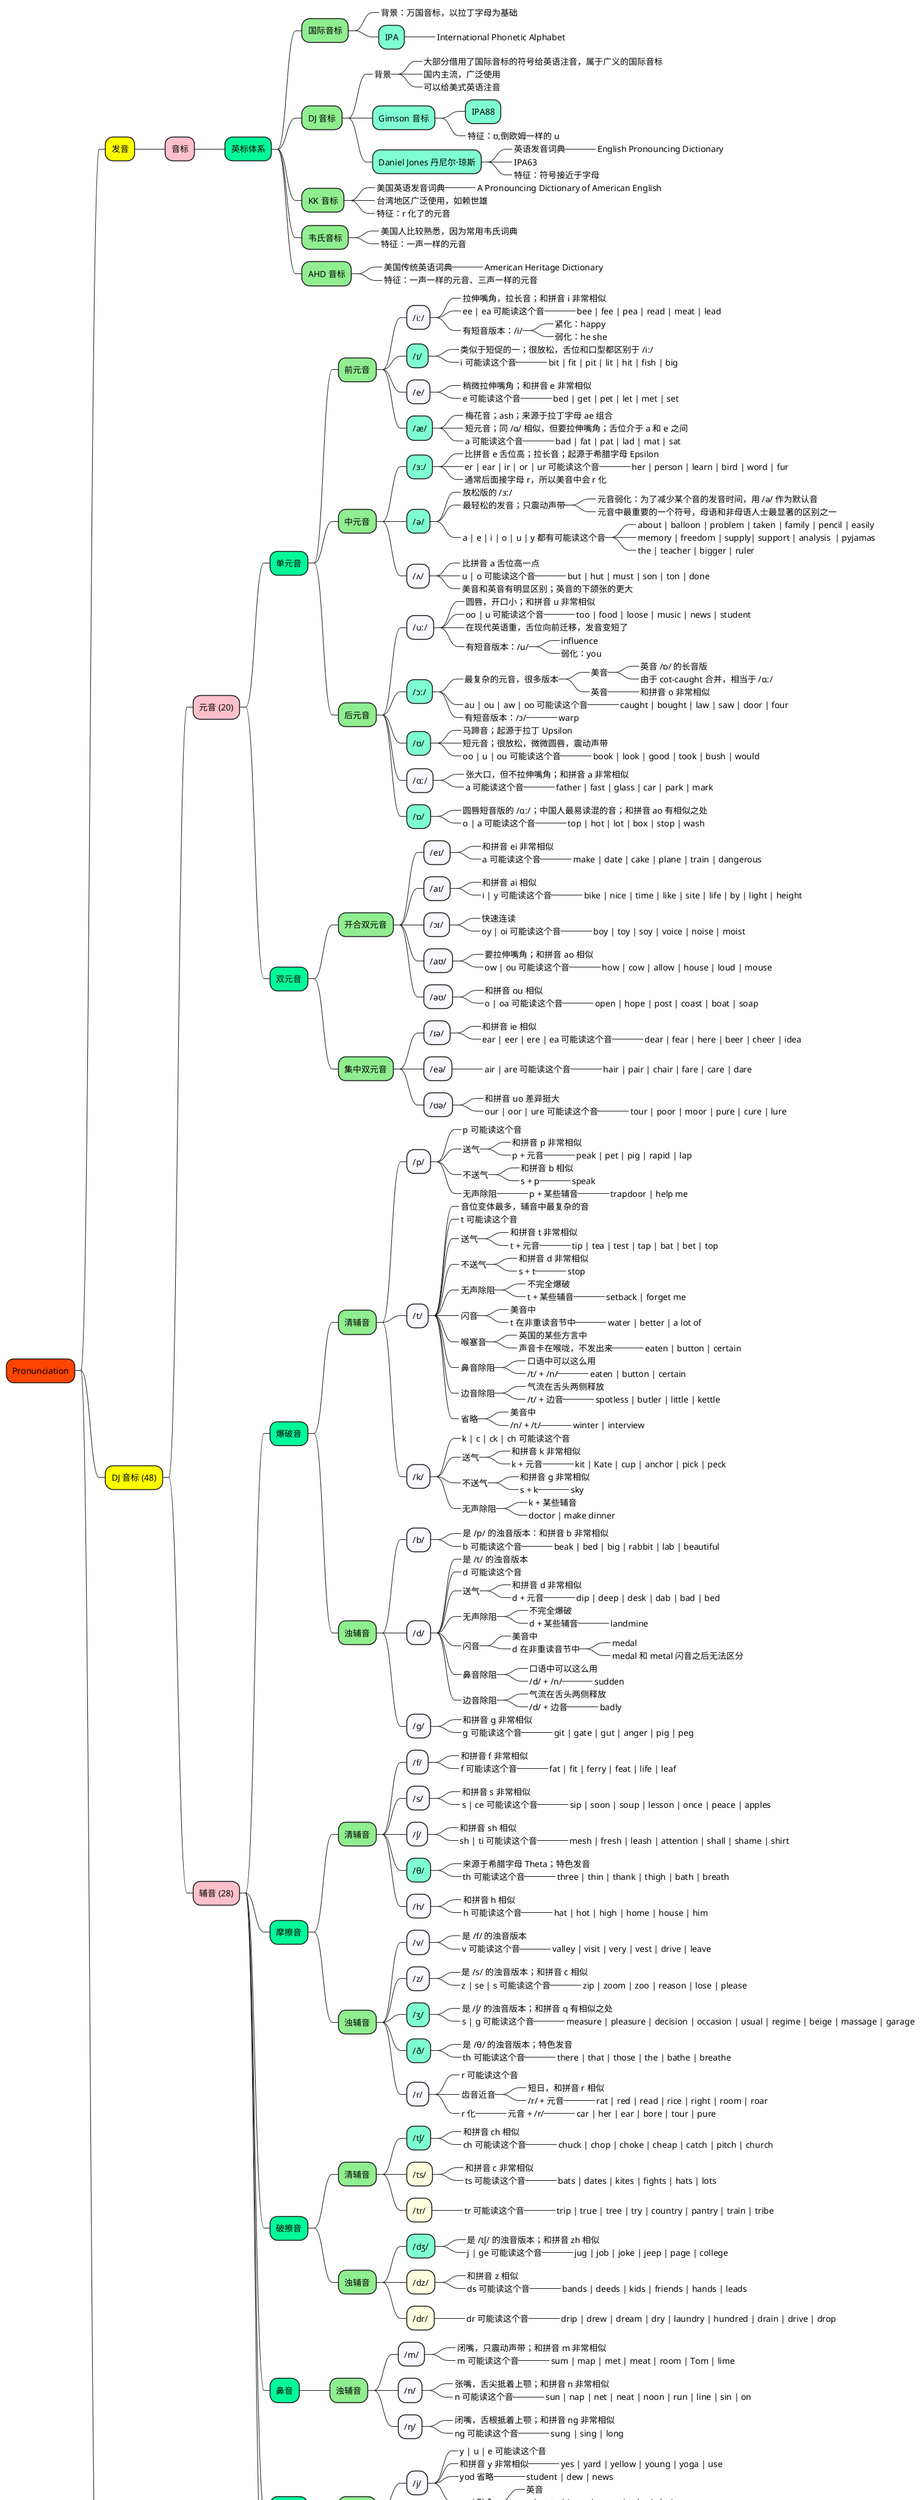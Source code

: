 @startmindmap

+[#OrangeRed] Pronunciation

++[#yellow] 发音

+++[#Pink] 音标

++++[#MediumSpringGreen] 英标体系

+++++[#LightGreen] 国际音标
++++++[#Aquamarine]_ 背景：万国音标，以拉丁字母为基础
++++++[#Aquamarine] IPA
+++++++[#Aquamarine]_ International Phonetic Alphabet

+++++[#LightGreen] DJ 音标
++++++[#Aquamarine]_ 背景
+++++++[#Aquamarine]_ 大部分借用了国际音标的符号给英语注音，属于广义的国际音标
+++++++[#Aquamarine]_ 国内主流，广泛使用
+++++++[#Aquamarine]_ 可以给美式英语注音

++++++[#Aquamarine] Gimson 音标
+++++++[#Aquamarine] IPA88
+++++++[#Aquamarine]_ 特征：ʊ,倒欧姆一样的 u

++++++[#Aquamarine] Daniel Jones 丹尼尔·琼斯
+++++++[#Aquamarine]_ 英语发音词典
++++++++[#Aquamarine]_ English Pronouncing Dictionary
+++++++[#Aquamarine]_ IPA63
+++++++[#Aquamarine]_ 特征：符号接近于字母

+++++[#LightGreen] KK 音标
++++++[#Aquamarine]_ 美国英语发音词典
+++++++[#Aquamarine]_ A Pronouncing Dictionary of American English
++++++[#Aquamarine]_ 台湾地区广泛使用，如赖世雄
++++++[#Aquamarine]_ 特征：r 化了的元音

+++++[#LightGreen] 韦氏音标
++++++[#Aquamarine]_ 美国人比较熟悉，因为常用韦氏词典
++++++[#Aquamarine]_ 特征：一声一样的元音

+++++[#LightGreen] AHD 音标
++++++[#Aquamarine]_ 美国传统英语词典
+++++++[#Aquamarine]_ American Heritage Dictionary
++++++[#Aquamarine]_ 特征：一声一样的元音、三声一样的元音


++[#yellow] DJ 音标 (48)

+++[#Pink] 元音 (20)

++++[#MediumSpringGreen] 单元音

+++++[#LightGreen] 前元音

++++++[#GhostWhite] /iː/
+++++++[#LightYellow]_ 拉伸嘴角，拉长音；和拼音 i 非常相似
+++++++[#LightYellow]_ ee | ea 可能读这个音
++++++++[#LightYellow]_ bee | fee | pea | read | meat | lead
+++++++[#LightYellow]_ 有短音版本：/i/
++++++++[#LightYellow]_ 紧化：happy
++++++++[#LightYellow]_ 弱化：he she

++++++[#Aquamarine] /ɪ/
+++++++[#LightYellow]_ 类似于短促的一；很放松，舌位和口型都区别于 /iː/
+++++++[#LightYellow]_ i 可能读这个音
++++++++[#LightYellow]_ bit | fit | pit | lit | hit | fish | big

++++++[#GhostWhite] /e/
+++++++[#LightYellow]_ 稍微拉伸嘴角；和拼音 e 非常相似
+++++++[#LightYellow]_ e 可能读这个音
++++++++[#LightYellow]_ bed | get | pet | let | met | set

++++++[#Aquamarine] /æ/
+++++++[#LightYellow]_ 梅花音；ash；来源于拉丁字母 ae 组合
+++++++[#LightYellow]_ 短元音；同 /ɑ/ 相似，但要拉伸嘴角；舌位介于 a 和 e 之间
+++++++[#LightYellow]_ a 可能读这个音
++++++++[#LightYellow]_ bad | fat | pat | lad | mat | sat


+++++[#LightGreen] 中元音

++++++[#Aquamarine] /ɜː/
+++++++[#LightYellow]_ 比拼音 e 舌位高；拉长音；起源于希腊字母 Epsilon
+++++++[#LightYellow]_ er | ear | ir | or | ur 可能读这个音
++++++++[#LightYellow]_ her | person | learn | bird | word | fur
+++++++[#LightYellow]_ 通常后面接字母 r，所以美音中会 r 化

++++++[#Aquamarine] /ə/
+++++++[#LightYellow]_ 放松版的 /ɜː/
+++++++[#LightYellow]_ 最轻松的发音；只震动声带
++++++++[#LightYellow]_ 元音弱化：为了减少某个音的发音时间，用 /ə/ 作为默认音
++++++++[#LightYellow]_ 元音中最重要的一个符号，母语和非母语人士最显著的区别之一
+++++++[#LightYellow]_ a | e | i | o | u | y 都有可能读这个音
++++++++[#LightYellow]_ about | balloon | problem | taken | family | pencil | easily
++++++++[#LightYellow]_ memory | freedom | supply| support | analysis  | pyjamas
++++++++[#LightYellow]_ the | teacher | bigger | ruler

++++++[#GhostWhite] /ʌ/
+++++++[#LightYellow]_ 比拼音 a 舌位高一点
+++++++[#LightYellow]_ u | o 可能读这个音
++++++++[#LightYellow]_ but | hut | must | son | ton | done
+++++++[#LightYellow]_ 美音和英音有明显区别；英音的下颌张的更大


+++++[#LightGreen] 后元音

++++++[#GhostWhite] /uː/
+++++++[#LightYellow]_ 圆唇，开口小；和拼音 u 非常相似
+++++++[#LightYellow]_ oo | u 可能读这个音
++++++++[#LightYellow]_ too | food | loose | music | news | student
+++++++[#LightYellow]_ 在现代英语重，舌位向前迁移，发音变短了
+++++++[#LightYellow]_ 有短音版本：/u/
++++++++[#LightYellow]_ influence
++++++++[#LightYellow]_ 弱化：you

++++++[#Aquamarine] /ɔː/
+++++++[#LightYellow]_ 最复杂的元音，很多版本
++++++++[#LightYellow]_ 美音
+++++++++[#LightYellow]_ 英音 /ɒ/ 的长音版
+++++++++[#LightYellow]_ 由于 cot-caught 合并，相当于 /ɑː/
++++++++[#LightYellow]_ 英音
+++++++++[#LightYellow]_ 和拼音 o 非常相似
+++++++[#LightYellow]_ au | ou | aw | oo 可能读这个音
++++++++[#LightYellow]_ caught | bought | law | saw | door | four
+++++++[#LightYellow]_ 有短音版本：/ɔ/
++++++++[#LightYellow]_ warp

++++++[#Aquamarine] /ʊ/
+++++++[#LightYellow]_ 马蹄音；起源于拉丁 Upsilon
+++++++[#LightYellow]_ 短元音；很放松，微微圆唇，震动声带
+++++++[#LightYellow]_ oo | u | ou 可能读这个音
++++++++[#LightYellow]_ book | look | good | took | bush | would

++++++[#GhostWhite] /ɑː/
+++++++[#LightYellow]_ 张大口，但不拉伸嘴角；和拼音 a 非常相似
+++++++[#LightYellow]_ a 可能读这个音
++++++++[#LightYellow]_ father | fast | glass | car | park | mark

++++++[#Aquamarine] /ɒ/
+++++++[#LightYellow]_ 圆唇短音版的 /ɑː/；中国人最易读混的音；和拼音 ao 有相似之处
+++++++[#LightYellow]_ o | a 可能读这个音
++++++++[#LightYellow]_ top | hot | lot | box | stop | wash


++++[#MediumSpringGreen] 双元音

+++++[#LightGreen] 开合双元音

++++++[#GhostWhite] /eɪ/
+++++++[#LightYellow]_ 和拼音 ei 非常相似
+++++++[#LightYellow]_ a 可能读这个音
++++++++[#LightYellow]_ make | date | cake | plane | train | dangerous

++++++[#GhostWhite] /aɪ/
+++++++[#LightYellow]_ 和拼音 ai 相似
+++++++[#LightYellow]_ i | y 可能读这个音
++++++++[#LightYellow]_ bike | nice | time | like | site | life | by | light | height

++++++[#GhostWhite] /ɔɪ/
+++++++[#LightYellow]_ 快速连读
+++++++[#LightYellow]_ oy | oi 可能读这个音
++++++++[#LightYellow]_ boy | toy | soy | voice | noise | moist

++++++[#GhostWhite] /aʊ/
+++++++[#LightYellow]_ 要拉伸嘴角；和拼音 ao 相似
+++++++[#LightYellow]_ ow | ou 可能读这个音
++++++++[#LightYellow]_ how | cow | allow | house | loud | mouse

++++++[#GhostWhite] /əʊ/
+++++++[#LightYellow]_ 和拼音 ou 相似
+++++++[#LightYellow]_ o | oa 可能读这个音
++++++++[#LightYellow]_ open | hope | post | coast | boat | soap


+++++[#LightGreen] 集中双元音

++++++[#GhostWhite] /ɪə/
+++++++[#LightYellow]_ 和拼音 ie 相似
+++++++[#LightYellow]_ ear | eer | ere | ea 可能读这个音
++++++++[#LightYellow]_ dear | fear | here | beer | cheer | idea

++++++[#GhostWhite] /eə/
+++++++[#LightYellow]_ air | are 可能读这个音
++++++++[#LightYellow]_ hair | pair | chair | fare | care | dare

++++++[#GhostWhite] /ʊə/
+++++++[#LightYellow]_ 和拼音 uo 差异挺大
+++++++[#LightYellow]_ our | oor | ure 可能读这个音
++++++++[#LightYellow]_ tour | poor | moor | pure | cure | lure


+++[#Pink]  辅音 (28)

++++[#MediumSpringGreen] 爆破音

+++++[#LightGreen] 清辅音

++++++[#GhostWhite] /p/
+++++++[#LightYellow]_ p 可能读这个音

+++++++[#LightYellow]_ 送气
++++++++[#LightYellow]_ 和拼音 p 非常相似
++++++++[#LightYellow]_ p + 元音
+++++++++[#LightYellow]_ peak | pet | pig | rapid | lap

+++++++[#LightYellow]_ 不送气
++++++++[#LightYellow]_ 和拼音 b 相似
++++++++[#LightYellow]_ s + p
+++++++++[#LightYellow]_ speak

+++++++[#LightYellow]_ 无声除阻
++++++++[#LightYellow]_ p + 某些辅音
+++++++++[#LightYellow]_ trapdoor | help me

++++++[#GhostWhite] /t/
+++++++[#LightYellow]_ 音位变体最多，辅音中最复杂的音
+++++++[#LightYellow]_ t 可能读这个音

+++++++[#LightYellow]_ 送气
++++++++[#LightYellow]_ 和拼音 t 非常相似
++++++++[#LightYellow]_ t + 元音
+++++++++[#LightYellow]_ tip | tea | test | tap | bat | bet | top

+++++++[#LightYellow]_ 不送气
++++++++[#LightYellow]_ 和拼音 d 非常相似
++++++++[#LightYellow]_ s + t
+++++++++[#LightYellow]_ stop

+++++++[#LightYellow]_ 无声除阻
++++++++[#LightYellow]_ 不完全爆破
++++++++[#LightYellow]_ t + 某些辅音
+++++++++[#LightYellow]_ setback | forget me

+++++++[#LightYellow]_ 闪音
++++++++[#LightYellow]_ 美音中
++++++++[#LightYellow]_ t 在非重读音节中
+++++++++[#LightYellow]_ water | better | a lot of
+++++++[#LightYellow]_ 喉塞音
++++++++[#LightYellow]_ 英国的某些方言中
++++++++[#LightYellow]_ 声音卡在喉咙，不发出来
+++++++++[#LightYellow]_ eaten | button | certain
+++++++[#LightYellow]_ 鼻音除阻
++++++++[#LightYellow]_ 口语中可以这么用
++++++++[#LightYellow]_ /t/ + /n/
+++++++++[#LightYellow]_ eaten | button | certain
+++++++[#LightYellow]_ 边音除阻
++++++++[#LightYellow]_ 气流在舌头两侧释放
++++++++[#LightYellow]_ /t/ + 边音
+++++++++[#LightYellow]_ spotless | butler | little | kettle
+++++++[#LightYellow]_ 省略
++++++++[#LightYellow]_ 美音中
++++++++[#LightYellow]_ /n/ + /t/
+++++++++[#LightYellow]_ winter | interview

++++++[#GhostWhite] /k/
+++++++[#LightYellow]_ k | c | ck | ch 可能读这个音

+++++++[#LightYellow]_ 送气
++++++++[#LightYellow]_ 和拼音 k 非常相似
++++++++[#LightYellow]_ k + 元音
+++++++++[#LightYellow]_ kit | Kate | cup | anchor | pick | peck

+++++++[#LightYellow]_ 不送气
++++++++[#LightYellow]_ 和拼音 g 非常相似
++++++++[#LightYellow]_ s + k
+++++++++[#LightYellow]_ sky

+++++++[#LightYellow]_ 无声除阻
++++++++[#LightYellow]_ k + 某些辅音
++++++++[#LightYellow]_ doctor | make dinner


+++++[#LightGreen] 浊辅音

++++++[#GhostWhite] /b/
+++++++[#LightYellow]_ 是 /p/ 的浊音版本：和拼音 b 非常相似
+++++++[#LightYellow]_ b 可能读这个音
++++++++[#LightYellow]_ beak | bed | big | rabbit | lab | beautiful

++++++[#GhostWhite] /d/
+++++++[#LightYellow]_ 是 /t/ 的浊音版本
+++++++[#LightYellow]_ d 可能读这个音

+++++++[#LightYellow]_ 送气
++++++++[#LightYellow]_ 和拼音 d 非常相似
++++++++[#LightYellow]_ d + 元音
+++++++++[#LightYellow]_ dip | deep | desk | dab | bad | bed

+++++++[#LightYellow]_ 无声除阻
++++++++[#LightYellow]_ 不完全爆破
++++++++[#LightYellow]_ d + 某些辅音
+++++++++[#LightYellow]_ landmine

+++++++[#LightYellow]_ 闪音
++++++++[#LightYellow]_ 美音中
++++++++[#LightYellow]_ d 在非重读音节中
+++++++++[#LightYellow]_ medal
+++++++++[#LightYellow]_ medal 和 metal 闪音之后无法区分
+++++++[#LightYellow]_ 鼻音除阻
++++++++[#LightYellow]_ 口语中可以这么用
++++++++[#LightYellow]_ /d/ + /n/
+++++++++[#LightYellow]_ sudden
+++++++[#LightYellow]_ 边音除阻
++++++++[#LightYellow]_ 气流在舌头两侧释放
++++++++[#LightYellow]_ /d/ + 边音
+++++++++[#LightYellow]_ badly

++++++[#GhostWhite] /g/
+++++++[#LightYellow]_ 和拼音 g 非常相似
+++++++[#LightYellow]_ g 可能读这个音
++++++++[#LightYellow]_ git | gate | gut | anger | pig | peg


++++[#MediumSpringGreen] 摩擦音

+++++[#LightGreen] 清辅音

++++++[#GhostWhite] /f/
+++++++[#LightYellow]_ 和拼音 f 非常相似
+++++++[#LightYellow]_ f 可能读这个音
++++++++[#LightYellow]_ fat | fit | ferry | feat | life | leaf

++++++[#GhostWhite] /s/
+++++++[#LightYellow]_ 和拼音 s 非常相似
+++++++[#LightYellow]_ s | ce 可能读这个音
++++++++[#LightYellow]_ sip | soon | soup | lesson | once | peace | apples

++++++[#GhostWhite] /ʃ/
+++++++[#LightYellow]_ 和拼音 sh 相似
+++++++[#LightYellow]_ sh | ti 可能读这个音
++++++++[#LightYellow]_ mesh | fresh | leash | attention | shall | shame | shirt

++++++[#Aquamarine] /θ/
+++++++[#LightYellow]_ 来源于希腊字母 Theta；特色发音
+++++++[#LightYellow]_ th 可能读这个音
++++++++[#LightYellow]_ three | thin | thank | thigh | bath | breath

++++++[#GhostWhite] /h/
+++++++[#LightYellow]_ 和拼音 h 相似
+++++++[#LightYellow]_ h 可能读这个音
++++++++[#LightYellow]_ hat | hot | high | home | house | him

+++++[#LightGreen] 浊辅音

++++++[#GhostWhite] /v/
+++++++[#LightYellow]_ 是 /f/ 的浊音版本
+++++++[#LightYellow]_ v 可能读这个音
++++++++[#LightYellow]_ valley | visit | very | vest | drive | leave

++++++[#GhostWhite] /z/
+++++++[#LightYellow]_ 是 /s/ 的浊音版本；和拼音 c 相似
+++++++[#LightYellow]_ z | se | s 可能读这个音
++++++++[#LightYellow]_ zip | zoom | zoo | reason | lose | please

++++++[#Aquamarine] /ʒ/
+++++++[#LightYellow]_ 是 /ʃ/ 的浊音版本；和拼音 q 有相似之处
+++++++[#LightYellow]_ s | g 可能读这个音
++++++++[#LightYellow]_ measure | pleasure | decision | occasion | usual | regime | beige | massage | garage

++++++[#Aquamarine] /ð/
+++++++[#LightYellow]_ 是 /θ/ 的浊音版本；特色发音
+++++++[#LightYellow]_ th 可能读这个音
++++++++[#LightYellow]_ there | that | those | the | bathe | breathe

++++++[#GhostWhite] /r/
+++++++[#LightYellow]_ r 可能读这个音
+++++++[#LightYellow]_ 齿音近音
++++++++[#LightYellow]_ 短日，和拼音 r 相似
++++++++[#LightYellow]_ /r/ + 元音
+++++++++[#LightYellow]_ rat | red | read | rice | right | room | roar
+++++++[#LightYellow]_ r 化
++++++++[#LightYellow]_ 元音 + /r/
+++++++++[#LightYellow]_ car | her | ear | bore | tour | pure



++++[#MediumSpringGreen] 破擦音

+++++[#LightGreen] 清辅音

++++++[#Aquamarine] /tʃ/
+++++++[#LightYellow]_ 和拼音 ch 相似
+++++++[#LightYellow]_ ch 可能读这个音
++++++++[#LightYellow]_ chuck | chop | choke | cheap | catch | pitch | church

++++++[#LightYellow] /ts/
+++++++[#LightYellow]_ 和拼音 c 非常相似
+++++++[#LightYellow]_ ts 可能读这个音
++++++++[#LightYellow]_ bats | dates | kites | fights | hats | lots

++++++[#LightYellow] /tr/
+++++++[#LightYellow]_ tr 可能读这个音
++++++++[#LightYellow]_ trip | true | tree | try | country | pantry | train | tribe


+++++[#LightGreen] 浊辅音

++++++[#Aquamarine] /dʒ/
+++++++[#LightYellow]_ 是 /tʃ/ 的浊音版本；和拼音 zh 相似
+++++++[#LightYellow]_ j | ge 可能读这个音
++++++++[#LightYellow]_ jug | job | joke | jeep | page | college

++++++[#LightYellow] /dz/
+++++++[#LightYellow]_ 和拼音 z 相似
+++++++[#LightYellow]_ ds 可能读这个音
++++++++[#LightYellow]_ bands | deeds | kids | friends | hands | leads

++++++[#LightYellow] /dr/
+++++++[#LightYellow]_ dr 可能读这个音
++++++++[#LightYellow]_ drip | drew | dream | dry | laundry | hundred | drain | drive | drop


++++[#MediumSpringGreen] 鼻音

+++++[#LightGreen] 浊辅音

++++++[#GhostWhite] /m/
+++++++[#LightYellow]_ 闭嘴，只震动声带；和拼音 m 非常相似
+++++++[#LightYellow]_ m 可能读这个音
++++++++[#LightYellow]_ sum | map | met | meat | room | Tom | lime

++++++[#GhostWhite] /n/
+++++++[#LightYellow]_ 张嘴，舌尖抵着上颚；和拼音 n 非常相似
+++++++[#LightYellow]_ n 可能读这个音
++++++++[#LightYellow]_ sun | nap | net | neat | noon | run | line | sin | on

++++++[#GhostWhite] /ŋ/
+++++++[#LightYellow]_ 闭嘴，舌根抵着上颚；和拼音 ng 非常相似
+++++++[#LightYellow]_ ng 可能读这个音
++++++++[#LightYellow]_ sung | sing | long


++++[#MediumSpringGreen] 半元音

+++++[#LightGreen] 浊辅音

++++++[#GhostWhite] /j/
+++++++[#LightYellow]_ y | u | e 可能读这个音
+++++++[#LightYellow]_ 和拼音 y 非常相似
++++++++[#LightYellow]_ yes | yard | yellow | young | yoga | use
+++++++[#LightYellow]_ yod 省略
++++++++[#LightYellow]_ student | dew | news
+++++++[#LightYellow]_ yod 融合
++++++++[#LightYellow]_ 英音
++++++++[#LightYellow]_ educate | issue | azure | tube | during
++++++++[#LightYellow]_ Nice to meet you. | Could you do it?

++++++[#GhostWhite] /w/
+++++++[#LightYellow]_ 和拼音 w 非常相似
+++++++[#LightYellow]_ w 可能读这个音
++++++++[#LightYellow]_ was | why | wide | wet | we | wood
+++++++[#LightYellow]_ /w/ 和 /v/
++++++++[#LightYellow]_ wet | wheel | whip
++++++++[#LightYellow]_ vet | view | visa


++++[#MediumSpringGreen] 舌边音

+++++[#LightGreen] 浊辅音

++++++[#GhostWhite] /l/
+++++++[#LightYellow]_ l 可能读这个音
+++++++[#LightYellow]_ 清晰 L
++++++++[#LightYellow]_ 和拼音 l 非常相似
++++++++[#LightYellow]_ /l/ + 元音
+++++++++[#LightYellow]_ lack | lake | like | look | lose | leak | light
+++++++++[#LightYellow]_ million | billion | value
+++++++[#LightYellow]_ 模糊 L
++++++++[#LightYellow]_ /l/ 后无元音
++++++++[#LightYellow]_ help | mile | all | girl | school | full | cool | golf | ball  | loll
+++++++[#LightYellow]_ 不发音 L
++++++++[#LightYellow]_ calm | palm | salmon | colonel | folk






++[#yellow] 2

+++[#Pink] 3

++++[#MediumSpringGreen] 4
+++++[#LightGreen] 5
++++++[#Aquamarine] 6
+++++++[#Aquamarine]_ 7

++++[#AliceBlue] 4
+++++[#GhostWhite] 5
++++++[#LightBlue] 6




'英语兔音标课 https://www.bilibili.com/video/BV1iV411z7Nj




@endmindmap